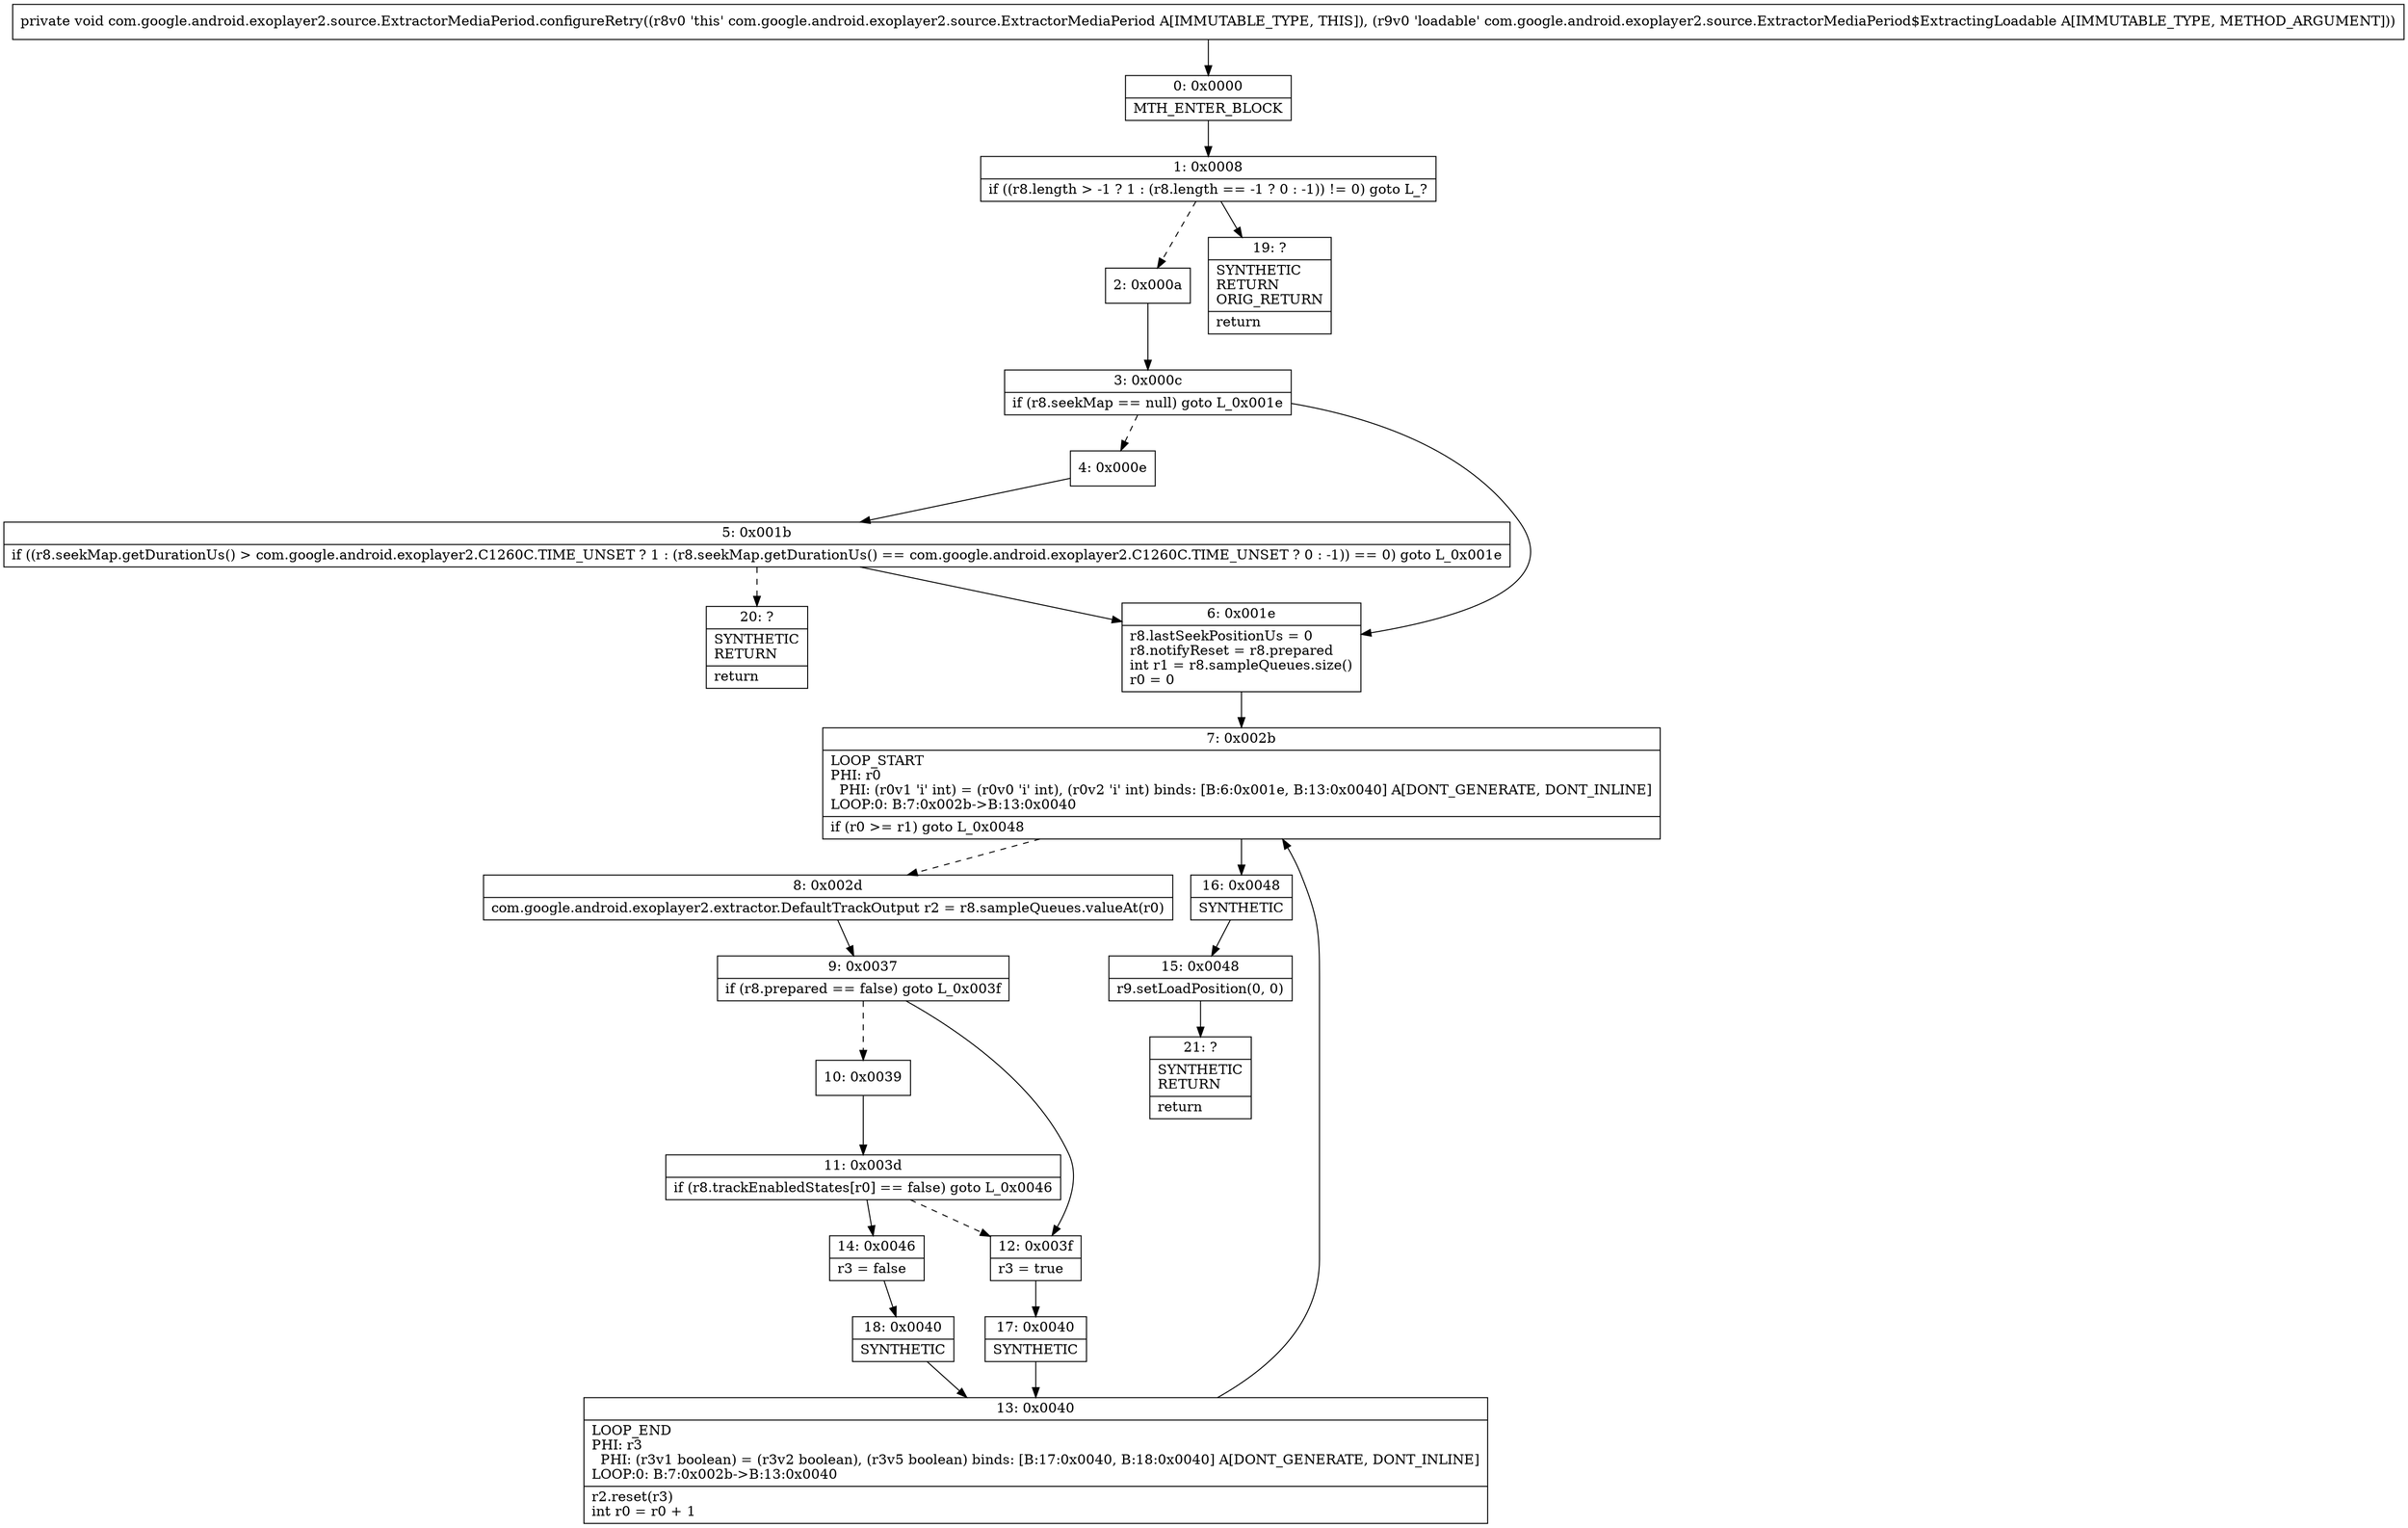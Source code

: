 digraph "CFG forcom.google.android.exoplayer2.source.ExtractorMediaPeriod.configureRetry(Lcom\/google\/android\/exoplayer2\/source\/ExtractorMediaPeriod$ExtractingLoadable;)V" {
Node_0 [shape=record,label="{0\:\ 0x0000|MTH_ENTER_BLOCK\l}"];
Node_1 [shape=record,label="{1\:\ 0x0008|if ((r8.length \> \-1 ? 1 : (r8.length == \-1 ? 0 : \-1)) != 0) goto L_?\l}"];
Node_2 [shape=record,label="{2\:\ 0x000a}"];
Node_3 [shape=record,label="{3\:\ 0x000c|if (r8.seekMap == null) goto L_0x001e\l}"];
Node_4 [shape=record,label="{4\:\ 0x000e}"];
Node_5 [shape=record,label="{5\:\ 0x001b|if ((r8.seekMap.getDurationUs() \> com.google.android.exoplayer2.C1260C.TIME_UNSET ? 1 : (r8.seekMap.getDurationUs() == com.google.android.exoplayer2.C1260C.TIME_UNSET ? 0 : \-1)) == 0) goto L_0x001e\l}"];
Node_6 [shape=record,label="{6\:\ 0x001e|r8.lastSeekPositionUs = 0\lr8.notifyReset = r8.prepared\lint r1 = r8.sampleQueues.size()\lr0 = 0\l}"];
Node_7 [shape=record,label="{7\:\ 0x002b|LOOP_START\lPHI: r0 \l  PHI: (r0v1 'i' int) = (r0v0 'i' int), (r0v2 'i' int) binds: [B:6:0x001e, B:13:0x0040] A[DONT_GENERATE, DONT_INLINE]\lLOOP:0: B:7:0x002b\-\>B:13:0x0040\l|if (r0 \>= r1) goto L_0x0048\l}"];
Node_8 [shape=record,label="{8\:\ 0x002d|com.google.android.exoplayer2.extractor.DefaultTrackOutput r2 = r8.sampleQueues.valueAt(r0)\l}"];
Node_9 [shape=record,label="{9\:\ 0x0037|if (r8.prepared == false) goto L_0x003f\l}"];
Node_10 [shape=record,label="{10\:\ 0x0039}"];
Node_11 [shape=record,label="{11\:\ 0x003d|if (r8.trackEnabledStates[r0] == false) goto L_0x0046\l}"];
Node_12 [shape=record,label="{12\:\ 0x003f|r3 = true\l}"];
Node_13 [shape=record,label="{13\:\ 0x0040|LOOP_END\lPHI: r3 \l  PHI: (r3v1 boolean) = (r3v2 boolean), (r3v5 boolean) binds: [B:17:0x0040, B:18:0x0040] A[DONT_GENERATE, DONT_INLINE]\lLOOP:0: B:7:0x002b\-\>B:13:0x0040\l|r2.reset(r3)\lint r0 = r0 + 1\l}"];
Node_14 [shape=record,label="{14\:\ 0x0046|r3 = false\l}"];
Node_15 [shape=record,label="{15\:\ 0x0048|r9.setLoadPosition(0, 0)\l}"];
Node_16 [shape=record,label="{16\:\ 0x0048|SYNTHETIC\l}"];
Node_17 [shape=record,label="{17\:\ 0x0040|SYNTHETIC\l}"];
Node_18 [shape=record,label="{18\:\ 0x0040|SYNTHETIC\l}"];
Node_19 [shape=record,label="{19\:\ ?|SYNTHETIC\lRETURN\lORIG_RETURN\l|return\l}"];
Node_20 [shape=record,label="{20\:\ ?|SYNTHETIC\lRETURN\l|return\l}"];
Node_21 [shape=record,label="{21\:\ ?|SYNTHETIC\lRETURN\l|return\l}"];
MethodNode[shape=record,label="{private void com.google.android.exoplayer2.source.ExtractorMediaPeriod.configureRetry((r8v0 'this' com.google.android.exoplayer2.source.ExtractorMediaPeriod A[IMMUTABLE_TYPE, THIS]), (r9v0 'loadable' com.google.android.exoplayer2.source.ExtractorMediaPeriod$ExtractingLoadable A[IMMUTABLE_TYPE, METHOD_ARGUMENT])) }"];
MethodNode -> Node_0;
Node_0 -> Node_1;
Node_1 -> Node_2[style=dashed];
Node_1 -> Node_19;
Node_2 -> Node_3;
Node_3 -> Node_4[style=dashed];
Node_3 -> Node_6;
Node_4 -> Node_5;
Node_5 -> Node_6;
Node_5 -> Node_20[style=dashed];
Node_6 -> Node_7;
Node_7 -> Node_8[style=dashed];
Node_7 -> Node_16;
Node_8 -> Node_9;
Node_9 -> Node_10[style=dashed];
Node_9 -> Node_12;
Node_10 -> Node_11;
Node_11 -> Node_12[style=dashed];
Node_11 -> Node_14;
Node_12 -> Node_17;
Node_13 -> Node_7;
Node_14 -> Node_18;
Node_15 -> Node_21;
Node_16 -> Node_15;
Node_17 -> Node_13;
Node_18 -> Node_13;
}

